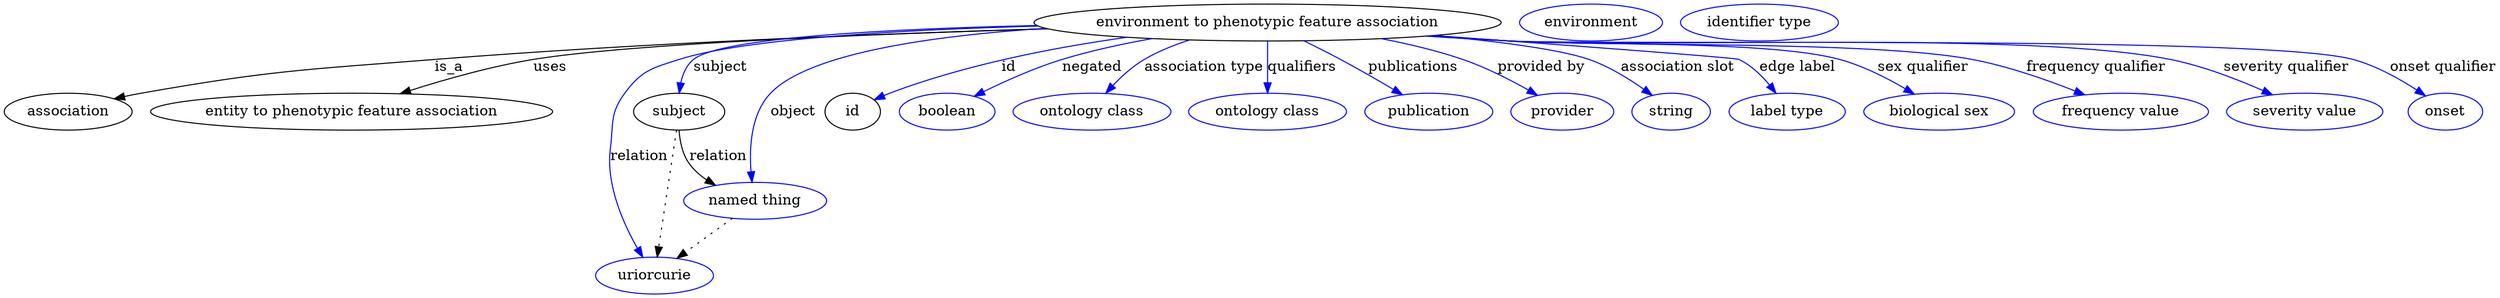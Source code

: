 digraph {
	graph [bb="0,0,1979.2,281"];
	node [label="\N"];
	"environment to phenotypic feature association"	 [height=0.5,
		label="environment to phenotypic feature association",
		pos="1011.4,263",
		width=4.8239];
	association	 [height=0.5,
		pos="49.402,177",
		width=1.3723];
	"environment to phenotypic feature association" -> association	 [label=is_a,
		lp="344.68,220",
		pos="e,85.991,189.12 843.78,258.24 706.26,253.34 506.62,243.96 332.85,227 232.56,217.21 206.76,216.88 108.4,195 104.29,194.08 100.04,\
193.02 95.802,191.89"];
	"entity to phenotypic feature association"	 [height=0.5,
		pos="266.4,177",
		width=4.1417];
	"environment to phenotypic feature association" -> "entity to phenotypic feature association"	 [label=uses,
		lp="417.46,220",
		pos="e,305.35,194.42 843.43,258.39 693.62,253.3 485.9,243.54 405.29,227 374.32,220.64 340.95,208.8 314.69,198.24"];
	subject	 [height=0.5,
		pos="521.4,177",
		width=0.97656];
	"environment to phenotypic feature association" -> subject	 [color=blue,
		label=subject,
		lp="559.23,220",
		pos="e,522.82,195.12 841.62,259.06 716.03,254.65 562.79,245.52 538.75,227 531.81,221.66 527.64,213.37 525.13,205.06",
		style=solid];
	relation	 [color=blue,
		height=0.5,
		label=uriorcurie,
		pos="501.4,18",
		width=1.2492];
	"environment to phenotypic feature association" -> relation	 [color=blue,
		label=relation,
		lp="490.78,134",
		pos="e,494.16,36.142 840.98,259.52 724.77,255.41 582.06,246.47 525.4,227 501.15,218.67 491.28,216.56 477.4,195 460.91,169.38 464.21,157.15 \
468.64,127 472.81,98.647 482.77,67.435 490.62,45.704",
		style=solid];
	object	 [color=blue,
		height=0.5,
		label="named thing",
		pos="583.4,91",
		width=1.5019];
	"environment to phenotypic feature association" -> object	 [color=blue,
		label=object,
		lp="618.51,177",
		pos="e,580.87,109.14 852.41,255.75 752.39,247.7 635.9,230.73 601.19,195 581.93,175.18 579.2,142.59 580.2,119.17",
		style=solid];
	id	 [height=0.5,
		pos="671.4,177",
		width=0.75];
	"environment to phenotypic feature association" -> id	 [color=blue,
		label=id,
		lp="810.85,220",
		pos="e,692.85,188.42 907.9,248.5 847.89,237.98 771.72,220.96 707.4,195 705.6,194.27 703.77,193.49 701.94,192.68",
		style=solid];
	negated	 [color=blue,
		height=0.5,
		label=boolean,
		pos="754.4,177",
		width=1.0584];
	"environment to phenotypic feature association" -> negated	 [color=blue,
		label=negated,
		lp="877.17,220",
		pos="e,778.46,191 926.27,247.25 902.81,241.88 877.58,235.13 854.87,227 831.54,218.64 806.59,206.25 787.39,195.89",
		style=solid];
	"association type"	 [color=blue,
		height=0.5,
		label="ontology class",
		pos="871.4,177",
		width=1.6931];
	"environment to phenotypic feature association" -> "association type"	 [color=blue,
		label="association type",
		lp="963.31,220",
		pos="e,884.33,194.67 954.25,245.87 941.63,240.8 928.71,234.54 917.59,227 907.7,220.3 898.43,211.1 890.82,202.41",
		style=solid];
	qualifiers	 [color=blue,
		height=0.5,
		label="ontology class",
		pos="1011.4,177",
		width=1.6931];
	"environment to phenotypic feature association" -> qualifiers	 [color=blue,
		label=qualifiers,
		lp="1037.5,220",
		pos="e,1011.4,195.21 1011.4,244.76 1011.4,233.36 1011.4,218.43 1011.4,205.49",
		style=solid];
	publications	 [color=blue,
		height=0.5,
		label=publication,
		pos="1140.4,177",
		width=1.3859];
	"environment to phenotypic feature association" -> publications	 [color=blue,
		label=publications,
		lp="1122.6,220",
		pos="e,1117.2,193.16 1039.4,245.21 1048.4,239.46 1058.3,233.01 1067.4,227 1081,217.96 1095.9,207.79 1108.7,199",
		style=solid];
	"provided by"	 [color=blue,
		height=0.5,
		label=provider,
		pos="1248.4,177",
		width=1.1129];
	"environment to phenotypic feature association" -> "provided by"	 [color=blue,
		label="provided by",
		lp="1222,220",
		pos="e,1226.1,191.99 1095,247.13 1116.7,241.85 1139.7,235.18 1160.4,227 1180.3,219.14 1201.1,207.48 1217.5,197.4",
		style=solid];
	"association slot"	 [color=blue,
		height=0.5,
		label=string,
		pos="1336.4,177",
		width=0.8403];
	"environment to phenotypic feature association" -> "association slot"	 [color=blue,
		label="association slot",
		lp="1330.4,220",
		pos="e,1318.6,191.75 1133.6,250.21 1184,243.9 1236.1,235.78 1259.4,227 1277.7,220.12 1296.1,208.36 1310.4,197.98",
		style=solid];
	"edge label"	 [color=blue,
		height=0.5,
		label="label type",
		pos="1429.4,177",
		width=1.2425];
	"environment to phenotypic feature association" -> "edge label"	 [color=blue,
		label="edge label",
		lp="1426,220",
		pos="e,1416.4,194.47 1137.2,250.54 1156,248.68 1175.2,246.79 1193.4,245 1234.3,240.98 1340.1,244.19 1377.4,227 1389.7,221.35 1400.8,211.59 \
1409.6,202.19",
		style=solid];
	"sex qualifier"	 [color=blue,
		height=0.5,
		label="biological sex",
		pos="1551.4,177",
		width=1.652];
	"environment to phenotypic feature association" -> "sex qualifier"	 [color=blue,
		label="sex qualifier",
		lp="1527.8,220",
		pos="e,1527.4,193.63 1134.7,250.29 1154.3,248.41 1174.4,246.58 1193.4,245 1311,235.19 1345,259.69 1458.4,227 1479.7,220.86 1501.6,209.37 \
1518.8,198.95",
		style=solid];
	"frequency qualifier"	 [color=blue,
		height=0.5,
		label="frequency value",
		pos="1695.4,177",
		width=1.8561];
	"environment to phenotypic feature association" -> "frequency qualifier"	 [color=blue,
		label="frequency qualifier",
		lp="1667.5,220",
		pos="e,1663.2,192.85 1133.2,250.1 1153.3,248.21 1173.9,246.43 1193.4,245 1358.9,232.83 1404,261.43 1566.4,227 1596.6,220.6 1629,208.03 \
1653.7,197.1",
		style=solid];
	"severity qualifier"	 [color=blue,
		height=0.5,
		label="severity value",
		pos="1839.4,177",
		width=1.6517];
	"environment to phenotypic feature association" -> "severity qualifier"	 [color=blue,
		label="severity qualifier",
		lp="1814.6,220",
		pos="e,1811.1,192.88 1131.7,249.99 1152.3,248.09 1173.4,246.32 1193.4,245 1311.2,237.19 1609.2,253 1724.4,227 1751.5,220.88 1780.2,208.41 \
1802.2,197.46",
		style=solid];
	"onset qualifier"	 [color=blue,
		height=0.5,
		label=onset,
		pos="1950.4,177",
		width=0.79928];
	"environment to phenotypic feature association" -> "onset qualifier"	 [color=blue,
		label="onset qualifier",
		lp="1937.3,220",
		pos="e,1932.4,191.26 1131.2,249.92 1151.9,248.01 1173.3,246.26 1193.4,245 1267.9,240.32 1793.6,247.59 1865.4,227 1886.6,220.91 1908.1,\
208.25 1924.1,197.19",
		style=solid];
	subject -> relation	 [pos="e,503.67,36.027 519.11,158.76 515.64,131.21 509.04,78.735 504.95,46.223",
		style=dotted];
	subject -> object	 [label=relation,
		lp="557.78,134",
		pos="e,556.37,106.69 523.71,158.67 525.66,148.64 529.21,136.38 535.64,127 539.1,121.95 543.5,117.32 548.22,113.18"];
	"environment to phenotypic feature association_subject"	 [color=blue,
		height=0.5,
		label=environment,
		pos="1257.4,263",
		width=1.5223];
	object -> relation	 [pos="e,520.03,34.588 564.38,74.069 553.44,64.326 539.53,51.941 527.56,41.291",
		style=dotted];
	association_id	 [color=blue,
		height=0.5,
		label="identifier type",
		pos="1389.4,263",
		width=1.652];
}
